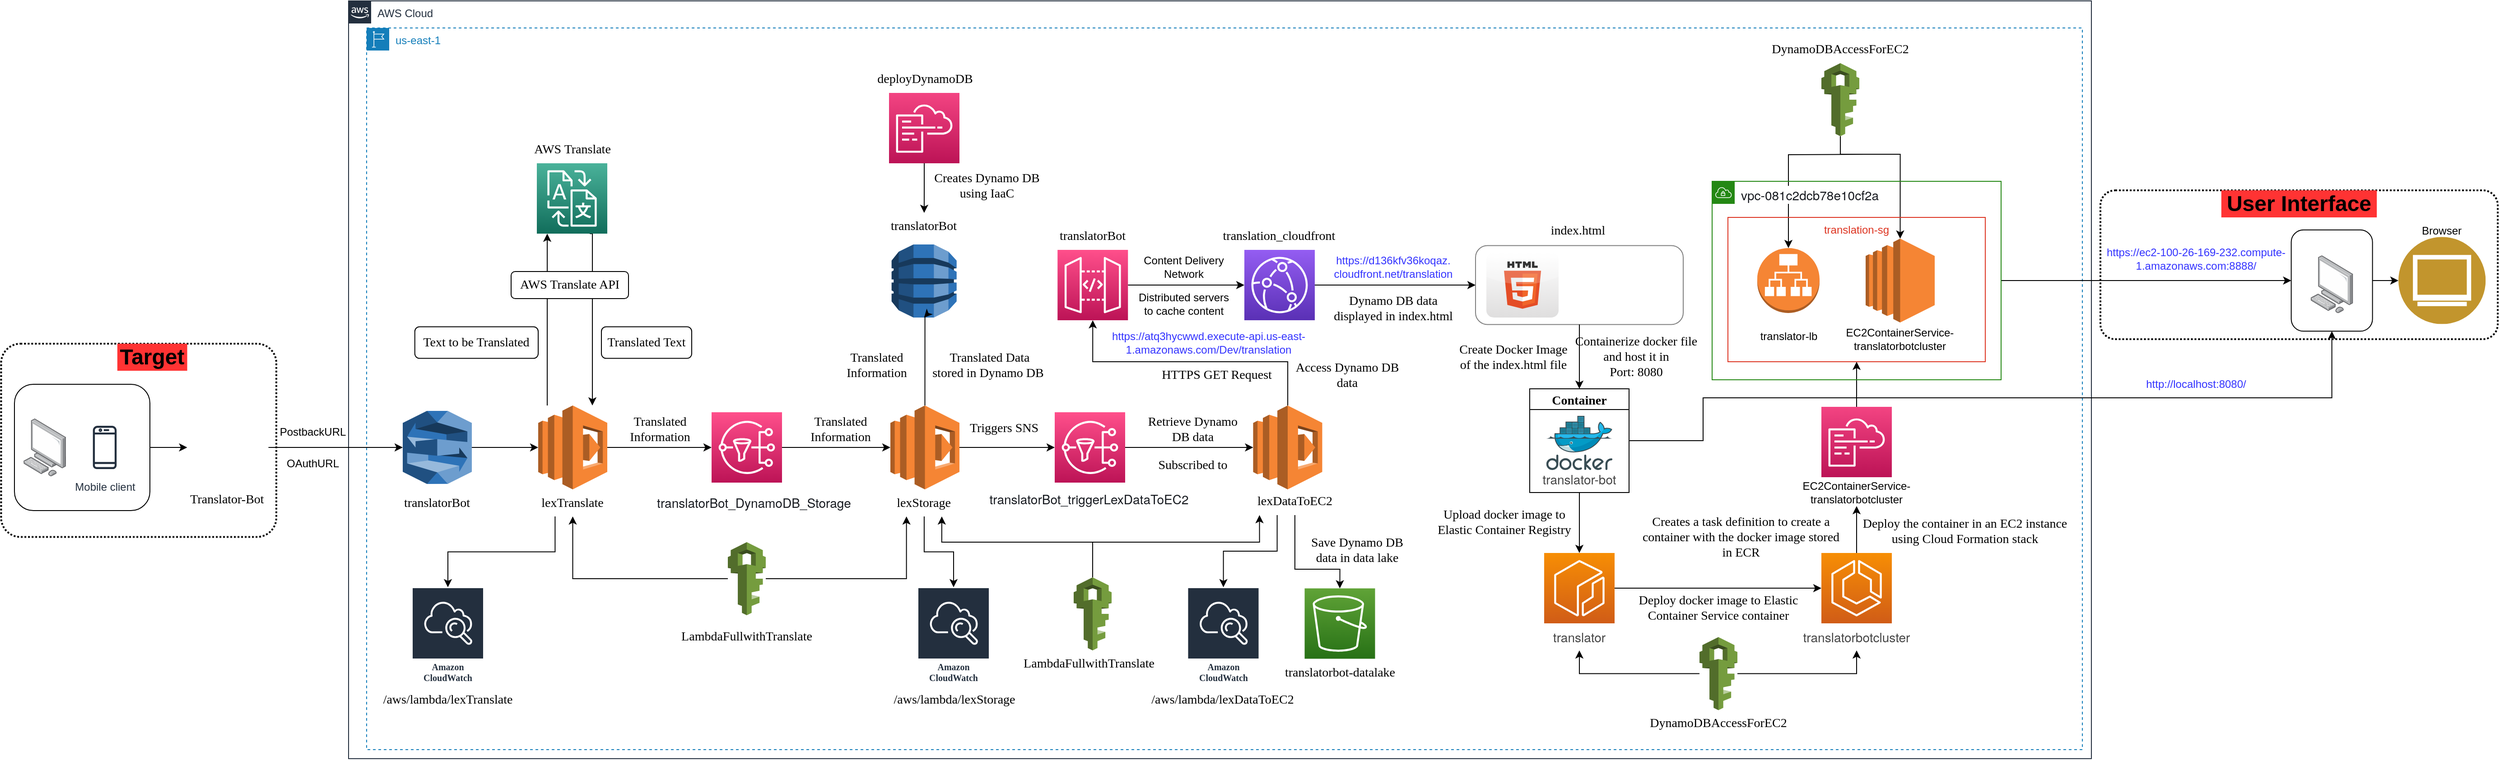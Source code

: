 <mxfile version="16.5.4" type="github">
  <diagram id="Cde-3X-1X5EVj61imLlX" name="Page-1">
    <mxGraphModel dx="1662" dy="762" grid="1" gridSize="10" guides="1" tooltips="1" connect="1" arrows="1" fold="1" page="1" pageScale="1" pageWidth="827" pageHeight="1169" math="0" shadow="0">
      <root>
        <mxCell id="0" />
        <mxCell id="1" parent="0" />
        <mxCell id="EA1YKVZXCybgp4M1fabI-1" value="AWS Cloud" style="points=[[0,0],[0.25,0],[0.5,0],[0.75,0],[1,0],[1,0.25],[1,0.5],[1,0.75],[1,1],[0.75,1],[0.5,1],[0.25,1],[0,1],[0,0.75],[0,0.5],[0,0.25]];outlineConnect=0;gradientColor=none;html=1;whiteSpace=wrap;fontSize=12;fontStyle=0;shape=mxgraph.aws4.group;grIcon=mxgraph.aws4.group_aws_cloud_alt;strokeColor=#232F3E;fillColor=none;verticalAlign=top;align=left;spacingLeft=30;fontColor=#232F3E;dashed=0;" parent="1" vertex="1">
          <mxGeometry x="420" width="1930" height="840" as="geometry" />
        </mxCell>
        <mxCell id="rzOmGo2VR9fKO25eVvpv-35" value="" style="rounded=1;whiteSpace=wrap;html=1;shadow=0;glass=0;opacity=50;" parent="1" vertex="1">
          <mxGeometry x="1668" y="271.25" width="230" height="87.5" as="geometry" />
        </mxCell>
        <mxCell id="ni4OcqO88Lzvq4DjB9Rr-82" value="us-east-1" style="points=[[0,0],[0.25,0],[0.5,0],[0.75,0],[1,0],[1,0.25],[1,0.5],[1,0.75],[1,1],[0.75,1],[0.5,1],[0.25,1],[0,1],[0,0.75],[0,0.5],[0,0.25]];outlineConnect=0;gradientColor=none;html=1;whiteSpace=wrap;fontSize=12;fontStyle=0;container=1;pointerEvents=0;collapsible=0;recursiveResize=0;shape=mxgraph.aws4.group;grIcon=mxgraph.aws4.group_region;strokeColor=#147EBA;fillColor=none;verticalAlign=top;align=left;spacingLeft=30;fontColor=#147EBA;dashed=1;" vertex="1" parent="1">
          <mxGeometry x="440" y="30" width="1900" height="800" as="geometry" />
        </mxCell>
        <mxCell id="rzOmGo2VR9fKO25eVvpv-13" value="HTTPS GET Request" style="text;html=1;strokeColor=none;fillColor=none;align=center;verticalAlign=middle;whiteSpace=wrap;rounded=0;fontFamily=Tahoma;fontStyle=0;fontSize=14;" parent="ni4OcqO88Lzvq4DjB9Rr-82" vertex="1">
          <mxGeometry x="863.56" y="370" width="154.88" height="30" as="geometry" />
        </mxCell>
        <mxCell id="rzOmGo2VR9fKO25eVvpv-29" value="" style="shape=image;html=1;verticalAlign=top;verticalLabelPosition=bottom;labelBackgroundColor=#ffffff;imageAspect=0;aspect=fixed;image=https://cdn1.iconfinder.com/data/icons/hawcons/32/700035-icon-77-document-file-css-128.png" parent="ni4OcqO88Lzvq4DjB9Rr-82" vertex="1">
          <mxGeometry x="1390" y="250" width="70" height="70" as="geometry" />
        </mxCell>
        <mxCell id="rzOmGo2VR9fKO25eVvpv-30" value="" style="shape=image;html=1;verticalAlign=top;verticalLabelPosition=bottom;labelBackgroundColor=#ffffff;imageAspect=0;aspect=fixed;image=https://cdn0.iconfinder.com/data/icons/file-names-26/512/27-128.png" parent="ni4OcqO88Lzvq4DjB9Rr-82" vertex="1">
          <mxGeometry x="1320" y="250" width="70" height="70" as="geometry" />
        </mxCell>
        <mxCell id="rzOmGo2VR9fKO25eVvpv-27" value="" style="dashed=0;outlineConnect=0;html=1;align=center;labelPosition=center;verticalLabelPosition=bottom;verticalAlign=top;shape=mxgraph.webicons.html5;gradientColor=#DFDEDE" parent="ni4OcqO88Lzvq4DjB9Rr-82" vertex="1">
          <mxGeometry x="1240" y="249" width="80" height="72" as="geometry" />
        </mxCell>
        <mxCell id="XaE2ZHyz7dsWg8NqnUYi-12" value="" style="rounded=1;arcSize=10;dashed=1;fillColor=none;gradientColor=none;dashPattern=1 1;strokeWidth=2;" parent="1" vertex="1">
          <mxGeometry x="2360" y="210" width="440" height="165" as="geometry" />
        </mxCell>
        <mxCell id="XaE2ZHyz7dsWg8NqnUYi-1" value="" style="rounded=1;arcSize=10;dashed=1;fillColor=none;gradientColor=none;dashPattern=1 1;strokeWidth=2;" parent="1" vertex="1">
          <mxGeometry x="35.25" y="380" width="304.75" height="214.25" as="geometry" />
        </mxCell>
        <mxCell id="UKweu5wvskNlFkjZEGn7-25" value="Translated &lt;br&gt;Information" style="text;html=1;strokeColor=none;fillColor=none;align=center;verticalAlign=middle;whiteSpace=wrap;rounded=0;fontFamily=Tahoma;fontStyle=0;fontSize=14;" parent="1" vertex="1">
          <mxGeometry x="690" y="460" width="150" height="30" as="geometry" />
        </mxCell>
        <mxCell id="XaE2ZHyz7dsWg8NqnUYi-13" value="Translated&lt;br&gt;Information" style="text;html=1;strokeColor=none;fillColor=none;align=center;verticalAlign=middle;whiteSpace=wrap;rounded=0;fontFamily=Tahoma;fontStyle=0;fontSize=14;" parent="1" vertex="1">
          <mxGeometry x="890" y="460" width="150" height="30" as="geometry" />
        </mxCell>
        <mxCell id="UKweu5wvskNlFkjZEGn7-30" value="Translated&lt;br&gt;Information" style="text;html=1;strokeColor=none;fillColor=none;align=center;verticalAlign=middle;whiteSpace=wrap;rounded=0;fontFamily=Tahoma;fontStyle=0;fontSize=14;" parent="1" vertex="1">
          <mxGeometry x="930" y="388.75" width="150" height="30" as="geometry" />
        </mxCell>
        <mxCell id="rzOmGo2VR9fKO25eVvpv-54" value="Translated Data &lt;br&gt;stored in Dynamo DB&amp;nbsp;" style="text;html=1;strokeColor=none;fillColor=none;align=center;verticalAlign=middle;whiteSpace=wrap;rounded=0;fontFamily=Tahoma;fontStyle=0;fontSize=14;" parent="1" vertex="1">
          <mxGeometry x="1055.12" y="388.75" width="150" height="30" as="geometry" />
        </mxCell>
        <mxCell id="sKFou9yZOoE1EBQb0Xwh-13" value="Subscribed to" style="text;html=1;strokeColor=none;fillColor=none;align=center;verticalAlign=middle;whiteSpace=wrap;rounded=0;fontFamily=Tahoma;fontStyle=0;fontSize=14;" parent="1" vertex="1">
          <mxGeometry x="1310" y="500" width="90" height="30" as="geometry" />
        </mxCell>
        <mxCell id="A36-IKuRs1dUuJYJ4YyN-19" value="&lt;font style=&quot;font-size: 14px&quot;&gt;Retrieve Dynamo &lt;br&gt;DB data&lt;/font&gt;" style="text;html=1;strokeColor=none;fillColor=none;align=center;verticalAlign=middle;whiteSpace=wrap;rounded=0;fontFamily=Tahoma;fontStyle=0;fontSize=14;" parent="1" vertex="1">
          <mxGeometry x="1280" y="460" width="150" height="30" as="geometry" />
        </mxCell>
        <mxCell id="sKFou9yZOoE1EBQb0Xwh-12" value="Triggers SNS" style="text;html=1;strokeColor=none;fillColor=none;align=center;verticalAlign=middle;whiteSpace=wrap;rounded=0;fontFamily=Tahoma;fontStyle=0;fontSize=14;" parent="1" vertex="1">
          <mxGeometry x="1070.59" y="458.5" width="150" height="30" as="geometry" />
        </mxCell>
        <mxCell id="rzOmGo2VR9fKO25eVvpv-15" value="&lt;font style=&quot;font-size: 14px&quot;&gt;Access Dynamo DB &lt;br&gt;data&lt;/font&gt;" style="text;html=1;strokeColor=none;fillColor=none;align=center;verticalAlign=middle;whiteSpace=wrap;rounded=0;fontFamily=Tahoma;fontStyle=0;fontSize=14;" parent="1" vertex="1">
          <mxGeometry x="1461.75" y="400" width="128.25" height="30" as="geometry" />
        </mxCell>
        <mxCell id="rzOmGo2VR9fKO25eVvpv-17" value="&lt;font style=&quot;font-size: 14px&quot;&gt;Save Dynamo DB &lt;br&gt;data in data lake&lt;/font&gt;" style="text;html=1;strokeColor=none;fillColor=none;align=center;verticalAlign=middle;whiteSpace=wrap;rounded=0;fontFamily=Tahoma;fontStyle=0;fontSize=14;" parent="1" vertex="1">
          <mxGeometry x="1461.75" y="594.25" width="150" height="30" as="geometry" />
        </mxCell>
        <mxCell id="rzOmGo2VR9fKO25eVvpv-41" value="" style="edgeStyle=orthogonalEdgeStyle;rounded=0;orthogonalLoop=1;jettySize=auto;html=1;entryX=0.5;entryY=0;entryDx=0;entryDy=0;" parent="1" source="rzOmGo2VR9fKO25eVvpv-35" target="UKweu5wvskNlFkjZEGn7-52" edge="1">
          <mxGeometry relative="1" as="geometry" />
        </mxCell>
        <mxCell id="UKweu5wvskNlFkjZEGn7-3" value="" style="edgeStyle=orthogonalEdgeStyle;rounded=0;orthogonalLoop=1;jettySize=auto;html=1;fontFamily=Tahoma;fontSize=14;" parent="1" source="mrodCyjBKe6o-l9PmYg6-1" target="mrodCyjBKe6o-l9PmYg6-2" edge="1">
          <mxGeometry relative="1" as="geometry" />
        </mxCell>
        <mxCell id="mrodCyjBKe6o-l9PmYg6-1" value="" style="outlineConnect=0;dashed=0;verticalLabelPosition=bottom;verticalAlign=top;align=center;html=1;shape=mxgraph.aws3.lex;fillColor=#2E73B8;gradientColor=none;" parent="1" vertex="1">
          <mxGeometry x="480" y="454.5" width="76.5" height="81" as="geometry" />
        </mxCell>
        <mxCell id="UKweu5wvskNlFkjZEGn7-14" value="" style="edgeStyle=orthogonalEdgeStyle;rounded=0;orthogonalLoop=1;jettySize=auto;html=1;fontFamily=Tahoma;fontSize=14;" parent="1" source="mrodCyjBKe6o-l9PmYg6-2" target="mrodCyjBKe6o-l9PmYg6-4" edge="1">
          <mxGeometry relative="1" as="geometry">
            <Array as="points">
              <mxPoint x="640" y="410" />
              <mxPoint x="640" y="410" />
            </Array>
            <mxPoint x="640" y="378" as="targetPoint" />
          </mxGeometry>
        </mxCell>
        <mxCell id="UKweu5wvskNlFkjZEGn7-23" style="edgeStyle=orthogonalEdgeStyle;rounded=0;orthogonalLoop=1;jettySize=auto;html=1;fontFamily=Tahoma;fontSize=14;entryX=0;entryY=0.5;entryDx=0;entryDy=0;entryPerimeter=0;" parent="1" source="mrodCyjBKe6o-l9PmYg6-2" target="UKweu5wvskNlFkjZEGn7-4" edge="1">
          <mxGeometry relative="1" as="geometry" />
        </mxCell>
        <mxCell id="mrodCyjBKe6o-l9PmYg6-2" value="" style="outlineConnect=0;dashed=0;verticalLabelPosition=bottom;verticalAlign=top;align=center;html=1;shape=mxgraph.aws3.lambda;fillColor=#F58534;gradientColor=none;" parent="1" vertex="1">
          <mxGeometry x="630" y="448.5" width="76.5" height="93" as="geometry" />
        </mxCell>
        <mxCell id="UKweu5wvskNlFkjZEGn7-17" value="" style="edgeStyle=orthogonalEdgeStyle;rounded=0;orthogonalLoop=1;jettySize=auto;html=1;fontFamily=Tahoma;fontSize=14;exitX=0.75;exitY=1;exitDx=0;exitDy=0;exitPerimeter=0;" parent="1" source="mrodCyjBKe6o-l9PmYg6-4" target="mrodCyjBKe6o-l9PmYg6-2" edge="1">
          <mxGeometry relative="1" as="geometry">
            <Array as="points">
              <mxPoint x="690" y="258" />
            </Array>
            <mxPoint x="690" y="378" as="sourcePoint" />
          </mxGeometry>
        </mxCell>
        <mxCell id="mrodCyjBKe6o-l9PmYg6-4" value="" style="sketch=0;points=[[0,0,0],[0.25,0,0],[0.5,0,0],[0.75,0,0],[1,0,0],[0,1,0],[0.25,1,0],[0.5,1,0],[0.75,1,0],[1,1,0],[0,0.25,0],[0,0.5,0],[0,0.75,0],[1,0.25,0],[1,0.5,0],[1,0.75,0]];outlineConnect=0;fontColor=#232F3E;gradientColor=#4AB29A;gradientDirection=north;fillColor=#116D5B;strokeColor=#ffffff;dashed=0;verticalLabelPosition=bottom;verticalAlign=top;align=center;html=1;fontSize=12;fontStyle=0;aspect=fixed;shape=mxgraph.aws4.resourceIcon;resIcon=mxgraph.aws4.translate;" parent="1" vertex="1">
          <mxGeometry x="628.5" y="180" width="78" height="78" as="geometry" />
        </mxCell>
        <mxCell id="sKFou9yZOoE1EBQb0Xwh-3" style="edgeStyle=orthogonalEdgeStyle;rounded=0;orthogonalLoop=1;jettySize=auto;html=1;exitX=0.25;exitY=1;exitDx=0;exitDy=0;" parent="1" source="UKweu5wvskNlFkjZEGn7-1" target="UKweu5wvskNlFkjZEGn7-35" edge="1">
          <mxGeometry relative="1" as="geometry" />
        </mxCell>
        <mxCell id="UKweu5wvskNlFkjZEGn7-1" value="lexTranslate" style="text;html=1;strokeColor=none;fillColor=none;align=center;verticalAlign=middle;whiteSpace=wrap;rounded=0;fontFamily=Tahoma;fontStyle=0;fontSize=14;" parent="1" vertex="1">
          <mxGeometry x="629.13" y="541.5" width="78.25" height="30" as="geometry" />
        </mxCell>
        <mxCell id="UKweu5wvskNlFkjZEGn7-2" value="translatorBot" style="text;html=1;strokeColor=none;fillColor=none;align=center;verticalAlign=middle;whiteSpace=wrap;rounded=0;fontFamily=Tahoma;fontStyle=0;fontSize=14;" parent="1" vertex="1">
          <mxGeometry x="479.12" y="541.5" width="78.25" height="30" as="geometry" />
        </mxCell>
        <mxCell id="UKweu5wvskNlFkjZEGn7-27" value="" style="edgeStyle=orthogonalEdgeStyle;rounded=0;orthogonalLoop=1;jettySize=auto;html=1;fontFamily=Tahoma;fontSize=14;" parent="1" source="UKweu5wvskNlFkjZEGn7-4" target="UKweu5wvskNlFkjZEGn7-26" edge="1">
          <mxGeometry relative="1" as="geometry" />
        </mxCell>
        <mxCell id="UKweu5wvskNlFkjZEGn7-4" value="" style="sketch=0;points=[[0,0,0],[0.25,0,0],[0.5,0,0],[0.75,0,0],[1,0,0],[0,1,0],[0.25,1,0],[0.5,1,0],[0.75,1,0],[1,1,0],[0,0.25,0],[0,0.5,0],[0,0.75,0],[1,0.25,0],[1,0.5,0],[1,0.75,0]];outlineConnect=0;fontColor=#232F3E;gradientColor=#FF4F8B;gradientDirection=north;fillColor=#BC1356;strokeColor=#ffffff;dashed=0;verticalLabelPosition=bottom;verticalAlign=top;align=center;html=1;fontSize=12;fontStyle=0;aspect=fixed;shape=mxgraph.aws4.resourceIcon;resIcon=mxgraph.aws4.sns;fontFamily=Tahoma;" parent="1" vertex="1">
          <mxGeometry x="822" y="456" width="78" height="78" as="geometry" />
        </mxCell>
        <mxCell id="UKweu5wvskNlFkjZEGn7-11" value="" style="edgeStyle=orthogonalEdgeStyle;rounded=0;orthogonalLoop=1;jettySize=auto;html=1;fontFamily=Tahoma;fontSize=14;" parent="1" source="UKweu5wvskNlFkjZEGn7-7" target="UKweu5wvskNlFkjZEGn7-1" edge="1">
          <mxGeometry relative="1" as="geometry" />
        </mxCell>
        <mxCell id="UKweu5wvskNlFkjZEGn7-33" style="edgeStyle=orthogonalEdgeStyle;rounded=0;orthogonalLoop=1;jettySize=auto;html=1;entryX=0.25;entryY=1;entryDx=0;entryDy=0;fontFamily=Tahoma;fontSize=14;" parent="1" source="UKweu5wvskNlFkjZEGn7-7" target="UKweu5wvskNlFkjZEGn7-31" edge="1">
          <mxGeometry relative="1" as="geometry" />
        </mxCell>
        <mxCell id="UKweu5wvskNlFkjZEGn7-7" value="" style="outlineConnect=0;dashed=0;verticalLabelPosition=bottom;verticalAlign=top;align=center;html=1;shape=mxgraph.aws3.iam;fillColor=#759C3E;gradientColor=none;fontFamily=Tahoma;fontSize=14;" parent="1" vertex="1">
          <mxGeometry x="840" y="600" width="42" height="81" as="geometry" />
        </mxCell>
        <mxCell id="UKweu5wvskNlFkjZEGn7-10" value="LambdaFullwithTranslate" style="text;html=1;strokeColor=none;fillColor=none;align=center;verticalAlign=middle;whiteSpace=wrap;rounded=0;fontFamily=Tahoma;fontStyle=0;fontSize=14;" parent="1" vertex="1">
          <mxGeometry x="821.75" y="690" width="78.25" height="30" as="geometry" />
        </mxCell>
        <mxCell id="UKweu5wvskNlFkjZEGn7-12" value="" style="outlineConnect=0;dashed=0;verticalLabelPosition=bottom;verticalAlign=top;align=center;html=1;shape=mxgraph.aws3.dynamo_db;fillColor=#2E73B8;gradientColor=none;fontFamily=Tahoma;fontSize=14;" parent="1" vertex="1">
          <mxGeometry x="1021.37" y="270" width="72" height="81" as="geometry" />
        </mxCell>
        <mxCell id="UKweu5wvskNlFkjZEGn7-13" value="AWS Translate" style="text;html=1;strokeColor=none;fillColor=none;align=center;verticalAlign=middle;whiteSpace=wrap;rounded=0;fontFamily=Tahoma;fontStyle=0;fontSize=14;" parent="1" vertex="1">
          <mxGeometry x="621.63" y="150" width="91.75" height="30" as="geometry" />
        </mxCell>
        <mxCell id="UKweu5wvskNlFkjZEGn7-21" value="Translated Text" style="rounded=1;whiteSpace=wrap;html=1;fontFamily=Tahoma;fontSize=14;" parent="1" vertex="1">
          <mxGeometry x="700" y="361.25" width="100" height="35" as="geometry" />
        </mxCell>
        <mxCell id="UKweu5wvskNlFkjZEGn7-22" value="Text to be Translated" style="rounded=1;whiteSpace=wrap;html=1;fontFamily=Tahoma;fontSize=14;" parent="1" vertex="1">
          <mxGeometry x="493.38" y="361.25" width="136.62" height="35" as="geometry" />
        </mxCell>
        <mxCell id="rzOmGo2VR9fKO25eVvpv-45" value="" style="edgeStyle=orthogonalEdgeStyle;rounded=0;orthogonalLoop=1;jettySize=auto;html=1;" parent="1" source="UKweu5wvskNlFkjZEGn7-26" target="rzOmGo2VR9fKO25eVvpv-44" edge="1">
          <mxGeometry relative="1" as="geometry" />
        </mxCell>
        <mxCell id="UKweu5wvskNlFkjZEGn7-26" value="" style="outlineConnect=0;dashed=0;verticalLabelPosition=bottom;verticalAlign=top;align=center;html=1;shape=mxgraph.aws3.lambda;fillColor=#F58534;gradientColor=none;" parent="1" vertex="1">
          <mxGeometry x="1020" y="448.5" width="76.5" height="93" as="geometry" />
        </mxCell>
        <mxCell id="UKweu5wvskNlFkjZEGn7-29" value="&lt;span style=&quot;color: rgb(22 , 25 , 31) ; font-family: &amp;#34;amazon ember&amp;#34; , &amp;#34;helvetica neue&amp;#34; , &amp;#34;roboto&amp;#34; , &amp;#34;arial&amp;#34; , sans-serif ; background-color: rgb(255 , 255 , 255)&quot;&gt;translatorBot_DynamoDB_Storage&lt;/span&gt;" style="text;html=1;strokeColor=none;fillColor=none;align=center;verticalAlign=middle;whiteSpace=wrap;rounded=0;fontFamily=Tahoma;fontStyle=0;fontSize=14;" parent="1" vertex="1">
          <mxGeometry x="829.75" y="541.5" width="78.25" height="30" as="geometry" />
        </mxCell>
        <mxCell id="ni4OcqO88Lzvq4DjB9Rr-25" style="edgeStyle=orthogonalEdgeStyle;rounded=0;orthogonalLoop=1;jettySize=auto;html=1;" edge="1" parent="1" source="UKweu5wvskNlFkjZEGn7-31" target="UKweu5wvskNlFkjZEGn7-37">
          <mxGeometry relative="1" as="geometry" />
        </mxCell>
        <mxCell id="UKweu5wvskNlFkjZEGn7-31" value="lexStorage" style="text;html=1;strokeColor=none;fillColor=none;align=center;verticalAlign=middle;whiteSpace=wrap;rounded=0;fontFamily=Tahoma;fontStyle=0;fontSize=14;" parent="1" vertex="1">
          <mxGeometry x="1018.25" y="541.5" width="78.25" height="30" as="geometry" />
        </mxCell>
        <mxCell id="UKweu5wvskNlFkjZEGn7-34" value="translatorBot" style="text;html=1;strokeColor=none;fillColor=none;align=center;verticalAlign=middle;whiteSpace=wrap;rounded=0;fontFamily=Tahoma;fontStyle=0;fontSize=14;" parent="1" vertex="1">
          <mxGeometry x="1018.25" y="235" width="78.25" height="30" as="geometry" />
        </mxCell>
        <mxCell id="UKweu5wvskNlFkjZEGn7-35" value="Amazon CloudWatch" style="sketch=0;outlineConnect=0;fontColor=#232F3E;gradientColor=none;strokeColor=#ffffff;fillColor=#232F3E;dashed=0;verticalLabelPosition=middle;verticalAlign=bottom;align=center;html=1;whiteSpace=wrap;fontSize=10;fontStyle=1;spacing=3;shape=mxgraph.aws4.productIcon;prIcon=mxgraph.aws4.cloudwatch;fontFamily=Tahoma;" parent="1" vertex="1">
          <mxGeometry x="490" y="650" width="80" height="110" as="geometry" />
        </mxCell>
        <mxCell id="UKweu5wvskNlFkjZEGn7-37" value="Amazon CloudWatch" style="sketch=0;outlineConnect=0;fontColor=#232F3E;gradientColor=none;strokeColor=#ffffff;fillColor=#232F3E;dashed=0;verticalLabelPosition=middle;verticalAlign=bottom;align=center;html=1;whiteSpace=wrap;fontSize=10;fontStyle=1;spacing=3;shape=mxgraph.aws4.productIcon;prIcon=mxgraph.aws4.cloudwatch;fontFamily=Tahoma;" parent="1" vertex="1">
          <mxGeometry x="1050" y="650" width="80" height="110" as="geometry" />
        </mxCell>
        <mxCell id="UKweu5wvskNlFkjZEGn7-40" value="/aws/lambda/lexTranslate" style="text;html=1;strokeColor=none;fillColor=none;align=center;verticalAlign=middle;whiteSpace=wrap;rounded=0;fontFamily=Tahoma;fontStyle=0;fontSize=14;" parent="1" vertex="1">
          <mxGeometry x="490.88" y="760" width="78.25" height="30" as="geometry" />
        </mxCell>
        <mxCell id="UKweu5wvskNlFkjZEGn7-42" value="/aws/lambda/lexStorage" style="text;html=1;strokeColor=none;fillColor=none;align=center;verticalAlign=middle;whiteSpace=wrap;rounded=0;fontFamily=Tahoma;fontStyle=0;fontSize=14;" parent="1" vertex="1">
          <mxGeometry x="1051.75" y="760" width="78.25" height="30" as="geometry" />
        </mxCell>
        <mxCell id="ni4OcqO88Lzvq4DjB9Rr-4" value="" style="edgeStyle=orthogonalEdgeStyle;rounded=0;orthogonalLoop=1;jettySize=auto;html=1;" edge="1" parent="1" source="UKweu5wvskNlFkjZEGn7-52" target="ni4OcqO88Lzvq4DjB9Rr-3">
          <mxGeometry relative="1" as="geometry" />
        </mxCell>
        <mxCell id="ni4OcqO88Lzvq4DjB9Rr-102" style="edgeStyle=orthogonalEdgeStyle;rounded=0;orthogonalLoop=1;jettySize=auto;html=1;exitX=1;exitY=0.5;exitDx=0;exitDy=0;entryX=0.5;entryY=1;entryDx=0;entryDy=0;fontColor=#000000;" edge="1" parent="1" source="UKweu5wvskNlFkjZEGn7-52" target="ni4OcqO88Lzvq4DjB9Rr-85">
          <mxGeometry relative="1" as="geometry">
            <Array as="points">
              <mxPoint x="1920" y="488" />
              <mxPoint x="1920" y="440" />
              <mxPoint x="2616" y="440" />
            </Array>
          </mxGeometry>
        </mxCell>
        <mxCell id="UKweu5wvskNlFkjZEGn7-52" value="Container" style="swimlane;fontFamily=Tahoma;fontSize=14;" parent="1" vertex="1">
          <mxGeometry x="1728" y="430" width="110" height="115" as="geometry" />
        </mxCell>
        <mxCell id="UKweu5wvskNlFkjZEGn7-51" value="" style="sketch=0;aspect=fixed;html=1;points=[];align=center;image;fontSize=12;image=img/lib/mscae/Docker.svg;fontFamily=Tahoma;" parent="UKweu5wvskNlFkjZEGn7-52" vertex="1">
          <mxGeometry x="18.41" y="30" width="73.18" height="60" as="geometry" />
        </mxCell>
        <mxCell id="ni4OcqO88Lzvq4DjB9Rr-41" value="&lt;span style=&quot;color: rgb(68 , 68 , 68) ; font-family: &amp;#34;helvetica neue&amp;#34; , &amp;#34;roboto&amp;#34; , &amp;#34;arial&amp;#34; , &amp;#34;droid sans&amp;#34; , sans-serif ; font-size: 14px ; text-align: left ; background-color: rgb(255 , 255 , 255)&quot;&gt;translator-bot&lt;/span&gt;" style="text;html=1;strokeColor=none;fillColor=none;align=center;verticalAlign=middle;whiteSpace=wrap;rounded=0;" vertex="1" parent="UKweu5wvskNlFkjZEGn7-52">
          <mxGeometry x="10" y="85" width="90" height="30" as="geometry" />
        </mxCell>
        <mxCell id="VdarfOzmsGKDCOIK_PlB-1" value="&lt;span style=&quot;font-family: &amp;#34;tahoma&amp;#34; ; font-size: 14px&quot;&gt;AWS Translate API&lt;/span&gt;" style="rounded=1;whiteSpace=wrap;html=1;" parent="1" vertex="1">
          <mxGeometry x="600" y="300" width="130" height="30" as="geometry" />
        </mxCell>
        <mxCell id="VdarfOzmsGKDCOIK_PlB-5" style="edgeStyle=orthogonalEdgeStyle;rounded=0;orthogonalLoop=1;jettySize=auto;html=1;" parent="1" source="VdarfOzmsGKDCOIK_PlB-4" target="mrodCyjBKe6o-l9PmYg6-1" edge="1">
          <mxGeometry relative="1" as="geometry" />
        </mxCell>
        <mxCell id="VdarfOzmsGKDCOIK_PlB-4" value="" style="shape=image;html=1;verticalAlign=top;verticalLabelPosition=bottom;labelBackgroundColor=#ffffff;imageAspect=0;aspect=fixed;image=https://cdn2.iconfinder.com/data/icons/social-media-2285/512/1_Slack_colored_svg-128.png" parent="1" vertex="1">
          <mxGeometry x="241.31" y="450" width="90" height="90" as="geometry" />
        </mxCell>
        <mxCell id="VdarfOzmsGKDCOIK_PlB-6" value="Translator-Bot" style="text;html=1;strokeColor=none;fillColor=none;align=center;verticalAlign=middle;whiteSpace=wrap;rounded=0;fontFamily=Tahoma;fontStyle=0;fontSize=14;" parent="1" vertex="1">
          <mxGeometry x="240.19" y="537.75" width="91.12" height="30" as="geometry" />
        </mxCell>
        <mxCell id="rzOmGo2VR9fKO25eVvpv-51" style="edgeStyle=orthogonalEdgeStyle;rounded=0;orthogonalLoop=1;jettySize=auto;html=1;fontSize=12;entryX=0.5;entryY=1;entryDx=0;entryDy=0;entryPerimeter=0;" parent="1" source="VdarfOzmsGKDCOIK_PlB-7" target="VdarfOzmsGKDCOIK_PlB-9" edge="1">
          <mxGeometry relative="1" as="geometry">
            <mxPoint x="1244" y="360" as="targetPoint" />
            <Array as="points">
              <mxPoint x="1460" y="400" />
              <mxPoint x="1244" y="400" />
            </Array>
          </mxGeometry>
        </mxCell>
        <mxCell id="VdarfOzmsGKDCOIK_PlB-7" value="" style="outlineConnect=0;dashed=0;verticalLabelPosition=bottom;verticalAlign=top;align=center;html=1;shape=mxgraph.aws3.lambda;fillColor=#F58534;gradientColor=none;" parent="1" vertex="1">
          <mxGeometry x="1421.75" y="448.5" width="76.5" height="93" as="geometry" />
        </mxCell>
        <mxCell id="ni4OcqO88Lzvq4DjB9Rr-5" style="edgeStyle=orthogonalEdgeStyle;rounded=0;orthogonalLoop=1;jettySize=auto;html=1;entryX=0;entryY=0.5;entryDx=0;entryDy=0;entryPerimeter=0;" edge="1" parent="1" source="VdarfOzmsGKDCOIK_PlB-9" target="ni4OcqO88Lzvq4DjB9Rr-60">
          <mxGeometry relative="1" as="geometry" />
        </mxCell>
        <mxCell id="VdarfOzmsGKDCOIK_PlB-9" value="" style="sketch=0;points=[[0,0,0],[0.25,0,0],[0.5,0,0],[0.75,0,0],[1,0,0],[0,1,0],[0.25,1,0],[0.5,1,0],[0.75,1,0],[1,1,0],[0,0.25,0],[0,0.5,0],[0,0.75,0],[1,0.25,0],[1,0.5,0],[1,0.75,0]];outlineConnect=0;fontColor=#232F3E;gradientColor=#FF4F8B;gradientDirection=north;fillColor=#BC1356;strokeColor=#ffffff;dashed=0;verticalLabelPosition=bottom;verticalAlign=top;align=center;html=1;fontSize=12;fontStyle=0;aspect=fixed;shape=mxgraph.aws4.resourceIcon;resIcon=mxgraph.aws4.api_gateway;" parent="1" vertex="1">
          <mxGeometry x="1205.12" y="276" width="78" height="78" as="geometry" />
        </mxCell>
        <mxCell id="rzOmGo2VR9fKO25eVvpv-52" value="" style="edgeStyle=orthogonalEdgeStyle;rounded=0;orthogonalLoop=1;jettySize=auto;html=1;fontSize=12;exitX=0.25;exitY=1;exitDx=0;exitDy=0;" parent="1" source="sKFou9yZOoE1EBQb0Xwh-4" target="sKFou9yZOoE1EBQb0Xwh-17" edge="1">
          <mxGeometry relative="1" as="geometry" />
        </mxCell>
        <mxCell id="rzOmGo2VR9fKO25eVvpv-53" value="" style="edgeStyle=orthogonalEdgeStyle;rounded=0;orthogonalLoop=1;jettySize=auto;html=1;fontSize=12;entryX=0.5;entryY=0;entryDx=0;entryDy=0;entryPerimeter=0;" parent="1" source="sKFou9yZOoE1EBQb0Xwh-4" target="A36-IKuRs1dUuJYJ4YyN-14" edge="1">
          <mxGeometry relative="1" as="geometry">
            <Array as="points">
              <mxPoint x="1512" y="630" />
              <mxPoint x="1659" y="630" />
            </Array>
          </mxGeometry>
        </mxCell>
        <mxCell id="sKFou9yZOoE1EBQb0Xwh-4" value="lexDataToEC2" style="text;html=1;strokeColor=none;fillColor=none;align=center;verticalAlign=middle;whiteSpace=wrap;rounded=0;fontFamily=Tahoma;fontStyle=0;fontSize=14;" parent="1" vertex="1">
          <mxGeometry x="1428.75" y="540" width="78.25" height="30" as="geometry" />
        </mxCell>
        <mxCell id="XaE2ZHyz7dsWg8NqnUYi-8" style="edgeStyle=orthogonalEdgeStyle;rounded=0;orthogonalLoop=1;jettySize=auto;html=1;exitX=0.5;exitY=0;exitDx=0;exitDy=0;entryX=0.5;entryY=1;entryDx=0;entryDy=0;entryPerimeter=0;exitPerimeter=0;" parent="1" source="UKweu5wvskNlFkjZEGn7-26" target="UKweu5wvskNlFkjZEGn7-12" edge="1">
          <mxGeometry relative="1" as="geometry">
            <Array as="points">
              <mxPoint x="1058" y="350" />
              <mxPoint x="1057" y="350" />
            </Array>
          </mxGeometry>
        </mxCell>
        <mxCell id="sKFou9yZOoE1EBQb0Xwh-16" value="&lt;span style=&quot;color: rgb(22 , 25 , 31) ; font-family: &amp;#34;amazon ember&amp;#34; , &amp;#34;helvetica neue&amp;#34; , &amp;#34;roboto&amp;#34; , &amp;#34;arial&amp;#34; , sans-serif ; background-color: rgb(255 , 255 , 255)&quot;&gt;translatorBot_triggerLexDataToEC2&lt;/span&gt;" style="text;html=1;strokeColor=none;fillColor=none;align=center;verticalAlign=middle;whiteSpace=wrap;rounded=0;fontFamily=Tahoma;fontStyle=0;fontSize=14;" parent="1" vertex="1">
          <mxGeometry x="1201" y="537.75" width="78.25" height="30" as="geometry" />
        </mxCell>
        <mxCell id="sKFou9yZOoE1EBQb0Xwh-17" value="Amazon CloudWatch" style="sketch=0;outlineConnect=0;fontColor=#232F3E;gradientColor=none;strokeColor=#ffffff;fillColor=#232F3E;dashed=0;verticalLabelPosition=middle;verticalAlign=bottom;align=center;html=1;whiteSpace=wrap;fontSize=10;fontStyle=1;spacing=3;shape=mxgraph.aws4.productIcon;prIcon=mxgraph.aws4.cloudwatch;fontFamily=Tahoma;" parent="1" vertex="1">
          <mxGeometry x="1348.75" y="650" width="80" height="110" as="geometry" />
        </mxCell>
        <mxCell id="sKFou9yZOoE1EBQb0Xwh-18" value="/aws/lambda/lexDataToEC2" style="text;html=1;strokeColor=none;fillColor=none;align=center;verticalAlign=middle;whiteSpace=wrap;rounded=0;fontFamily=Tahoma;fontStyle=0;fontSize=14;" parent="1" vertex="1">
          <mxGeometry x="1348.75" y="760" width="78.25" height="30" as="geometry" />
        </mxCell>
        <mxCell id="sKFou9yZOoE1EBQb0Xwh-30" value="" style="edgeStyle=orthogonalEdgeStyle;rounded=0;orthogonalLoop=1;jettySize=auto;html=1;" parent="1" source="sKFou9yZOoE1EBQb0Xwh-25" target="VdarfOzmsGKDCOIK_PlB-4" edge="1">
          <mxGeometry relative="1" as="geometry" />
        </mxCell>
        <mxCell id="sKFou9yZOoE1EBQb0Xwh-25" value="" style="rounded=1;whiteSpace=wrap;html=1;" parent="1" vertex="1">
          <mxGeometry x="50" y="425" width="150" height="140" as="geometry" />
        </mxCell>
        <mxCell id="sKFou9yZOoE1EBQb0Xwh-28" value="Mobile client" style="sketch=0;outlineConnect=0;fontColor=#232F3E;gradientColor=none;strokeColor=#232F3E;fillColor=#ffffff;dashed=0;verticalLabelPosition=bottom;verticalAlign=top;align=center;html=1;fontSize=12;fontStyle=0;aspect=fixed;shape=mxgraph.aws4.resourceIcon;resIcon=mxgraph.aws4.mobile_client;" parent="1" vertex="1">
          <mxGeometry x="120" y="465" width="60" height="60" as="geometry" />
        </mxCell>
        <mxCell id="sKFou9yZOoE1EBQb0Xwh-29" value="" style="points=[];aspect=fixed;html=1;align=center;shadow=0;dashed=0;image;image=img/lib/allied_telesis/computer_and_terminals/Personal_Computer.svg;" parent="1" vertex="1">
          <mxGeometry x="60" y="463.05" width="47.15" height="63.9" as="geometry" />
        </mxCell>
        <mxCell id="A36-IKuRs1dUuJYJ4YyN-14" value="" style="sketch=0;points=[[0,0,0],[0.25,0,0],[0.5,0,0],[0.75,0,0],[1,0,0],[0,1,0],[0.25,1,0],[0.5,1,0],[0.75,1,0],[1,1,0],[0,0.25,0],[0,0.5,0],[0,0.75,0],[1,0.25,0],[1,0.5,0],[1,0.75,0]];outlineConnect=0;fontColor=#232F3E;gradientColor=#60A337;gradientDirection=north;fillColor=#277116;strokeColor=#ffffff;dashed=0;verticalLabelPosition=bottom;verticalAlign=top;align=center;html=1;fontSize=12;fontStyle=0;aspect=fixed;shape=mxgraph.aws4.resourceIcon;resIcon=mxgraph.aws4.s3;" parent="1" vertex="1">
          <mxGeometry x="1478.75" y="651.25" width="78" height="78" as="geometry" />
        </mxCell>
        <mxCell id="A36-IKuRs1dUuJYJ4YyN-18" value="translatorbot-datalake" style="text;html=1;strokeColor=none;fillColor=none;align=center;verticalAlign=middle;whiteSpace=wrap;rounded=0;fontFamily=Tahoma;fontStyle=0;fontSize=14;" parent="1" vertex="1">
          <mxGeometry x="1442.75" y="730" width="150" height="30" as="geometry" />
        </mxCell>
        <mxCell id="rzOmGo2VR9fKO25eVvpv-2" value="translatorBot" style="text;html=1;strokeColor=none;fillColor=none;align=center;verticalAlign=middle;whiteSpace=wrap;rounded=0;fontFamily=Tahoma;fontStyle=0;fontSize=14;" parent="1" vertex="1">
          <mxGeometry x="1204.87" y="246" width="78.25" height="30" as="geometry" />
        </mxCell>
        <mxCell id="rzOmGo2VR9fKO25eVvpv-40" value="" style="aspect=fixed;perimeter=ellipsePerimeter;html=1;align=center;shadow=0;dashed=0;fontColor=#4277BB;labelBackgroundColor=#ffffff;fontSize=12;spacingTop=3;image;image=img/lib/ibm/users/browser.svg;" parent="1" vertex="1">
          <mxGeometry x="2690.01" y="261.68" width="96.63" height="96.63" as="geometry" />
        </mxCell>
        <mxCell id="rzOmGo2VR9fKO25eVvpv-47" value="" style="edgeStyle=orthogonalEdgeStyle;rounded=0;orthogonalLoop=1;jettySize=auto;html=1;entryX=0;entryY=0.5;entryDx=0;entryDy=0;entryPerimeter=0;" parent="1" source="rzOmGo2VR9fKO25eVvpv-44" target="VdarfOzmsGKDCOIK_PlB-7" edge="1">
          <mxGeometry relative="1" as="geometry" />
        </mxCell>
        <mxCell id="rzOmGo2VR9fKO25eVvpv-44" value="" style="sketch=0;points=[[0,0,0],[0.25,0,0],[0.5,0,0],[0.75,0,0],[1,0,0],[0,1,0],[0.25,1,0],[0.5,1,0],[0.75,1,0],[1,1,0],[0,0.25,0],[0,0.5,0],[0,0.75,0],[1,0.25,0],[1,0.5,0],[1,0.75,0]];outlineConnect=0;fontColor=#232F3E;gradientColor=#FF4F8B;gradientDirection=north;fillColor=#BC1356;strokeColor=#ffffff;dashed=0;verticalLabelPosition=bottom;verticalAlign=top;align=center;html=1;fontSize=12;fontStyle=0;aspect=fixed;shape=mxgraph.aws4.resourceIcon;resIcon=mxgraph.aws4.sns;fontFamily=Tahoma;" parent="1" vertex="1">
          <mxGeometry x="1202" y="456" width="78" height="78" as="geometry" />
        </mxCell>
        <mxCell id="XaE2ZHyz7dsWg8NqnUYi-2" value="&lt;h1&gt;&lt;b&gt;Target&lt;/b&gt;&lt;/h1&gt;" style="text;html=1;strokeColor=none;fillColor=#FF3333;align=center;verticalAlign=middle;whiteSpace=wrap;rounded=0;" parent="1" vertex="1">
          <mxGeometry x="163.94" y="380" width="77.37" height="30" as="geometry" />
        </mxCell>
        <mxCell id="XaE2ZHyz7dsWg8NqnUYi-4" value="Browser" style="text;html=1;strokeColor=none;fillColor=none;align=center;verticalAlign=middle;whiteSpace=wrap;rounded=0;" parent="1" vertex="1">
          <mxGeometry x="2708.32" y="240" width="60" height="30" as="geometry" />
        </mxCell>
        <mxCell id="ni4OcqO88Lzvq4DjB9Rr-96" style="edgeStyle=orthogonalEdgeStyle;rounded=0;orthogonalLoop=1;jettySize=auto;html=1;exitX=1;exitY=0.5;exitDx=0;exitDy=0;entryX=0;entryY=0.5;entryDx=0;entryDy=0;fontColor=#3333FF;" edge="1" parent="1" source="XaE2ZHyz7dsWg8NqnUYi-5" target="ni4OcqO88Lzvq4DjB9Rr-85">
          <mxGeometry relative="1" as="geometry" />
        </mxCell>
        <mxCell id="ni4OcqO88Lzvq4DjB9Rr-44" value="" style="edgeStyle=orthogonalEdgeStyle;rounded=0;orthogonalLoop=1;jettySize=auto;html=1;" edge="1" parent="1" source="XaE2ZHyz7dsWg8NqnUYi-6" target="UKweu5wvskNlFkjZEGn7-34">
          <mxGeometry relative="1" as="geometry" />
        </mxCell>
        <mxCell id="XaE2ZHyz7dsWg8NqnUYi-6" value="" style="sketch=0;points=[[0,0,0],[0.25,0,0],[0.5,0,0],[0.75,0,0],[1,0,0],[0,1,0],[0.25,1,0],[0.5,1,0],[0.75,1,0],[1,1,0],[0,0.25,0],[0,0.5,0],[0,0.75,0],[1,0.25,0],[1,0.5,0],[1,0.75,0]];points=[[0,0,0],[0.25,0,0],[0.5,0,0],[0.75,0,0],[1,0,0],[0,1,0],[0.25,1,0],[0.5,1,0],[0.75,1,0],[1,1,0],[0,0.25,0],[0,0.5,0],[0,0.75,0],[1,0.25,0],[1,0.5,0],[1,0.75,0]];outlineConnect=0;fontColor=#232F3E;gradientColor=#F34482;gradientDirection=north;fillColor=#BC1356;strokeColor=#ffffff;dashed=0;verticalLabelPosition=bottom;verticalAlign=top;align=center;html=1;fontSize=12;fontStyle=0;aspect=fixed;shape=mxgraph.aws4.resourceIcon;resIcon=mxgraph.aws4.cloudformation;" parent="1" vertex="1">
          <mxGeometry x="1018.5" y="102" width="78" height="78" as="geometry" />
        </mxCell>
        <mxCell id="XaE2ZHyz7dsWg8NqnUYi-11" value="Creates Dynamo DB using IaaC" style="text;html=1;strokeColor=none;fillColor=none;align=center;verticalAlign=middle;whiteSpace=wrap;rounded=0;fontFamily=Tahoma;fontStyle=0;fontSize=14;" parent="1" vertex="1">
          <mxGeometry x="1052" y="190" width="150" height="30" as="geometry" />
        </mxCell>
        <mxCell id="XaE2ZHyz7dsWg8NqnUYi-21" value="deployDynamoDB" style="text;html=1;strokeColor=none;fillColor=none;align=center;verticalAlign=middle;whiteSpace=wrap;rounded=0;fontFamily=Tahoma;fontSize=14;" parent="1" vertex="1">
          <mxGeometry x="992.75" y="72" width="131" height="30" as="geometry" />
        </mxCell>
        <mxCell id="ni4OcqO88Lzvq4DjB9Rr-49" style="edgeStyle=orthogonalEdgeStyle;rounded=0;orthogonalLoop=1;jettySize=auto;html=1;entryX=0.5;entryY=1;entryDx=0;entryDy=0;" edge="1" parent="1" source="ni4OcqO88Lzvq4DjB9Rr-1" target="ni4OcqO88Lzvq4DjB9Rr-45">
          <mxGeometry relative="1" as="geometry" />
        </mxCell>
        <mxCell id="ni4OcqO88Lzvq4DjB9Rr-1" value="" style="sketch=0;points=[[0,0,0],[0.25,0,0],[0.5,0,0],[0.75,0,0],[1,0,0],[0,1,0],[0.25,1,0],[0.5,1,0],[0.75,1,0],[1,1,0],[0,0.25,0],[0,0.5,0],[0,0.75,0],[1,0.25,0],[1,0.5,0],[1,0.75,0]];outlineConnect=0;fontColor=#232F3E;gradientColor=#F78E04;gradientDirection=north;fillColor=#D05C17;strokeColor=#ffffff;dashed=0;verticalLabelPosition=bottom;verticalAlign=top;align=center;html=1;fontSize=12;fontStyle=0;aspect=fixed;shape=mxgraph.aws4.resourceIcon;resIcon=mxgraph.aws4.ecs;" vertex="1" parent="1">
          <mxGeometry x="2051" y="612" width="78" height="78" as="geometry" />
        </mxCell>
        <mxCell id="ni4OcqO88Lzvq4DjB9Rr-42" value="" style="edgeStyle=orthogonalEdgeStyle;rounded=0;orthogonalLoop=1;jettySize=auto;html=1;entryX=0;entryY=0.5;entryDx=0;entryDy=0;entryPerimeter=0;" edge="1" parent="1" source="ni4OcqO88Lzvq4DjB9Rr-3" target="ni4OcqO88Lzvq4DjB9Rr-1">
          <mxGeometry relative="1" as="geometry" />
        </mxCell>
        <mxCell id="ni4OcqO88Lzvq4DjB9Rr-3" value="" style="sketch=0;points=[[0,0,0],[0.25,0,0],[0.5,0,0],[0.75,0,0],[1,0,0],[0,1,0],[0.25,1,0],[0.5,1,0],[0.75,1,0],[1,1,0],[0,0.25,0],[0,0.5,0],[0,0.75,0],[1,0.25,0],[1,0.5,0],[1,0.75,0]];outlineConnect=0;fontColor=#232F3E;gradientColor=#F78E04;gradientDirection=north;fillColor=#D05C17;strokeColor=#ffffff;dashed=0;verticalLabelPosition=bottom;verticalAlign=top;align=center;html=1;fontSize=12;fontStyle=0;aspect=fixed;shape=mxgraph.aws4.resourceIcon;resIcon=mxgraph.aws4.ecr;" vertex="1" parent="1">
          <mxGeometry x="1744" y="612" width="78" height="78" as="geometry" />
        </mxCell>
        <mxCell id="ni4OcqO88Lzvq4DjB9Rr-6" value="index.html" style="text;html=1;strokeColor=none;fillColor=none;align=center;verticalAlign=middle;whiteSpace=wrap;rounded=0;fontFamily=Tahoma;fontSize=14;" vertex="1" parent="1">
          <mxGeometry x="1715.5" y="240" width="131" height="30" as="geometry" />
        </mxCell>
        <mxCell id="ni4OcqO88Lzvq4DjB9Rr-9" value="&lt;span style=&quot;color: rgb(68 , 68 , 68) ; font-family: &amp;#34;helvetica neue&amp;#34; , &amp;#34;roboto&amp;#34; , &amp;#34;arial&amp;#34; , &amp;#34;droid sans&amp;#34; , sans-serif ; font-size: 14px ; text-align: left ; background-color: rgb(255 , 255 , 255)&quot;&gt;translatorbotcluster&lt;/span&gt;" style="text;html=1;strokeColor=none;fillColor=none;align=center;verticalAlign=middle;whiteSpace=wrap;rounded=0;" vertex="1" parent="1">
          <mxGeometry x="2029" y="690" width="122" height="30" as="geometry" />
        </mxCell>
        <mxCell id="ni4OcqO88Lzvq4DjB9Rr-10" value="&lt;span style=&quot;color: rgb(68 , 68 , 68) ; font-family: &amp;#34;helvetica neue&amp;#34; , &amp;#34;roboto&amp;#34; , &amp;#34;arial&amp;#34; , &amp;#34;droid sans&amp;#34; , sans-serif ; font-size: 14px ; text-align: left ; background-color: rgb(255 , 255 , 255)&quot;&gt;translator&lt;/span&gt;" style="text;html=1;strokeColor=none;fillColor=none;align=center;verticalAlign=middle;whiteSpace=wrap;rounded=0;" vertex="1" parent="1">
          <mxGeometry x="1748" y="690" width="70" height="30" as="geometry" />
        </mxCell>
        <mxCell id="ni4OcqO88Lzvq4DjB9Rr-11" value="Upload docker image to Elastic Container Registry" style="text;html=1;strokeColor=none;fillColor=none;align=center;verticalAlign=middle;whiteSpace=wrap;rounded=0;fontFamily=Tahoma;fontStyle=0;fontSize=14;" vertex="1" parent="1">
          <mxGeometry x="1620" y="555" width="160" height="45" as="geometry" />
        </mxCell>
        <mxCell id="ni4OcqO88Lzvq4DjB9Rr-12" value="Containerize docker file and host it in&lt;br&gt;Port: 8080" style="text;html=1;strokeColor=none;fillColor=none;align=center;verticalAlign=middle;whiteSpace=wrap;rounded=0;fontFamily=Tahoma;fontStyle=0;fontSize=14;" vertex="1" parent="1">
          <mxGeometry x="1776" y="371.25" width="140" height="47.5" as="geometry" />
        </mxCell>
        <mxCell id="ni4OcqO88Lzvq4DjB9Rr-13" value="Create Docker Image&lt;br&gt;of the index.html file" style="text;html=1;strokeColor=none;fillColor=none;align=center;verticalAlign=middle;whiteSpace=wrap;rounded=0;fontFamily=Tahoma;fontStyle=0;fontSize=14;" vertex="1" parent="1">
          <mxGeometry x="1640" y="380" width="140" height="30" as="geometry" />
        </mxCell>
        <mxCell id="ni4OcqO88Lzvq4DjB9Rr-16" value="&lt;font style=&quot;font-size: 14px&quot;&gt;Dynamo DB data displayed in index.html&lt;/font&gt;" style="text;html=1;strokeColor=none;fillColor=none;align=center;verticalAlign=middle;whiteSpace=wrap;rounded=0;fontFamily=Tahoma;fontStyle=0;fontSize=14;" vertex="1" parent="1">
          <mxGeometry x="1502" y="317.75" width="150" height="46" as="geometry" />
        </mxCell>
        <mxCell id="ni4OcqO88Lzvq4DjB9Rr-98" style="edgeStyle=orthogonalEdgeStyle;rounded=0;orthogonalLoop=1;jettySize=auto;html=1;entryX=0.75;entryY=1;entryDx=0;entryDy=0;fontColor=#3333FF;" edge="1" parent="1" source="ni4OcqO88Lzvq4DjB9Rr-17" target="UKweu5wvskNlFkjZEGn7-31">
          <mxGeometry relative="1" as="geometry">
            <Array as="points">
              <mxPoint x="1244" y="600" />
              <mxPoint x="1077" y="600" />
            </Array>
          </mxGeometry>
        </mxCell>
        <mxCell id="ni4OcqO88Lzvq4DjB9Rr-99" style="edgeStyle=orthogonalEdgeStyle;rounded=0;orthogonalLoop=1;jettySize=auto;html=1;entryX=0;entryY=1;entryDx=0;entryDy=0;fontColor=#3333FF;" edge="1" parent="1" source="ni4OcqO88Lzvq4DjB9Rr-17" target="sKFou9yZOoE1EBQb0Xwh-4">
          <mxGeometry relative="1" as="geometry">
            <Array as="points">
              <mxPoint x="1244" y="600" />
              <mxPoint x="1429" y="600" />
            </Array>
          </mxGeometry>
        </mxCell>
        <mxCell id="ni4OcqO88Lzvq4DjB9Rr-17" value="" style="outlineConnect=0;dashed=0;verticalLabelPosition=bottom;verticalAlign=top;align=center;html=1;shape=mxgraph.aws3.iam;fillColor=#759C3E;gradientColor=none;fontFamily=Tahoma;fontSize=14;" vertex="1" parent="1">
          <mxGeometry x="1222.99" y="639" width="42" height="81" as="geometry" />
        </mxCell>
        <mxCell id="ni4OcqO88Lzvq4DjB9Rr-24" value="LambdaFullwithTranslate" style="text;html=1;strokeColor=none;fillColor=none;align=center;verticalAlign=middle;whiteSpace=wrap;rounded=0;fontFamily=Tahoma;fontStyle=0;fontSize=14;" vertex="1" parent="1">
          <mxGeometry x="1201.0" y="720" width="78.25" height="30" as="geometry" />
        </mxCell>
        <mxCell id="ni4OcqO88Lzvq4DjB9Rr-43" value="Deploy docker image to Elastic Container Service container" style="text;html=1;strokeColor=none;fillColor=none;align=center;verticalAlign=middle;whiteSpace=wrap;rounded=0;fontFamily=Tahoma;fontStyle=0;fontSize=14;" vertex="1" parent="1">
          <mxGeometry x="1823" y="650" width="228" height="45" as="geometry" />
        </mxCell>
        <mxCell id="ni4OcqO88Lzvq4DjB9Rr-45" value="EC2ContainerService-translatorbotcluster" style="text;html=1;strokeColor=none;fillColor=none;align=center;verticalAlign=middle;whiteSpace=wrap;rounded=0;" vertex="1" parent="1">
          <mxGeometry x="2023.93" y="530" width="132.13" height="30" as="geometry" />
        </mxCell>
        <mxCell id="ni4OcqO88Lzvq4DjB9Rr-51" value="" style="edgeStyle=orthogonalEdgeStyle;rounded=0;orthogonalLoop=1;jettySize=auto;html=1;" edge="1" parent="1" source="ni4OcqO88Lzvq4DjB9Rr-46" target="XaE2ZHyz7dsWg8NqnUYi-14">
          <mxGeometry relative="1" as="geometry" />
        </mxCell>
        <mxCell id="ni4OcqO88Lzvq4DjB9Rr-46" value="" style="sketch=0;points=[[0,0,0],[0.25,0,0],[0.5,0,0],[0.75,0,0],[1,0,0],[0,1,0],[0.25,1,0],[0.5,1,0],[0.75,1,0],[1,1,0],[0,0.25,0],[0,0.5,0],[0,0.75,0],[1,0.25,0],[1,0.5,0],[1,0.75,0]];points=[[0,0,0],[0.25,0,0],[0.5,0,0],[0.75,0,0],[1,0,0],[0,1,0],[0.25,1,0],[0.5,1,0],[0.75,1,0],[1,1,0],[0,0.25,0],[0,0.5,0],[0,0.75,0],[1,0.25,0],[1,0.5,0],[1,0.75,0]];outlineConnect=0;fontColor=#232F3E;gradientColor=#F34482;gradientDirection=north;fillColor=#BC1356;strokeColor=#ffffff;dashed=0;verticalLabelPosition=bottom;verticalAlign=top;align=center;html=1;fontSize=12;fontStyle=0;aspect=fixed;shape=mxgraph.aws4.resourceIcon;resIcon=mxgraph.aws4.cloudformation;" vertex="1" parent="1">
          <mxGeometry x="2051" y="450" width="78" height="78" as="geometry" />
        </mxCell>
        <mxCell id="ni4OcqO88Lzvq4DjB9Rr-52" value="Creates a task definition to create a container with the docker image stored in ECR" style="text;html=1;strokeColor=none;fillColor=none;align=center;verticalAlign=middle;whiteSpace=wrap;rounded=0;fontFamily=Tahoma;fontStyle=0;fontSize=14;" vertex="1" parent="1">
          <mxGeometry x="1846.5" y="572.5" width="230" height="45" as="geometry" />
        </mxCell>
        <mxCell id="ni4OcqO88Lzvq4DjB9Rr-53" value="Deploy the container in an EC2 instance using Cloud Formation stack" style="text;html=1;strokeColor=none;fillColor=none;align=center;verticalAlign=middle;whiteSpace=wrap;rounded=0;fontFamily=Tahoma;fontStyle=0;fontSize=14;" vertex="1" parent="1">
          <mxGeometry x="2090" y="565" width="240" height="45" as="geometry" />
        </mxCell>
        <mxCell id="ni4OcqO88Lzvq4DjB9Rr-61" value="" style="edgeStyle=orthogonalEdgeStyle;rounded=0;orthogonalLoop=1;jettySize=auto;html=1;entryX=0;entryY=0.5;entryDx=0;entryDy=0;" edge="1" parent="1" source="ni4OcqO88Lzvq4DjB9Rr-60" target="rzOmGo2VR9fKO25eVvpv-35">
          <mxGeometry relative="1" as="geometry" />
        </mxCell>
        <mxCell id="ni4OcqO88Lzvq4DjB9Rr-60" value="" style="sketch=0;points=[[0,0,0],[0.25,0,0],[0.5,0,0],[0.75,0,0],[1,0,0],[0,1,0],[0.25,1,0],[0.5,1,0],[0.75,1,0],[1,1,0],[0,0.25,0],[0,0.5,0],[0,0.75,0],[1,0.25,0],[1,0.5,0],[1,0.75,0]];outlineConnect=0;fontColor=#232F3E;gradientColor=#945DF2;gradientDirection=north;fillColor=#5A30B5;strokeColor=#ffffff;dashed=0;verticalLabelPosition=bottom;verticalAlign=top;align=center;html=1;fontSize=12;fontStyle=0;aspect=fixed;shape=mxgraph.aws4.resourceIcon;resIcon=mxgraph.aws4.cloudfront;" vertex="1" parent="1">
          <mxGeometry x="1412" y="276" width="78" height="78" as="geometry" />
        </mxCell>
        <mxCell id="ni4OcqO88Lzvq4DjB9Rr-62" value="&lt;font color=&quot;#3333ff&quot;&gt;https://atq3hycwwd.execute-api.us-east-1.amazonaws.com/Dev/translation&lt;/font&gt;" style="text;html=1;strokeColor=none;fillColor=none;align=center;verticalAlign=middle;whiteSpace=wrap;rounded=0;" vertex="1" parent="1">
          <mxGeometry x="1255.12" y="363.75" width="234.88" height="30" as="geometry" />
        </mxCell>
        <mxCell id="ni4OcqO88Lzvq4DjB9Rr-66" value="https://d136kfv36koqaz.&lt;br&gt;cloudfront.net/translation" style="text;html=1;strokeColor=none;fillColor=none;align=center;verticalAlign=middle;whiteSpace=wrap;rounded=0;fontColor=#3333FF;" vertex="1" parent="1">
          <mxGeometry x="1505" y="280" width="144" height="30" as="geometry" />
        </mxCell>
        <mxCell id="ni4OcqO88Lzvq4DjB9Rr-67" value="&lt;font color=&quot;#000000&quot;&gt;Content Delivery Network&lt;/font&gt;" style="text;html=1;strokeColor=none;fillColor=none;align=center;verticalAlign=middle;whiteSpace=wrap;rounded=0;fontColor=#3333FF;" vertex="1" parent="1">
          <mxGeometry x="1290" y="280" width="110" height="30" as="geometry" />
        </mxCell>
        <mxCell id="ni4OcqO88Lzvq4DjB9Rr-68" value="&lt;font color=&quot;#000000&quot;&gt;Distributed servers to cache content&lt;/font&gt;" style="text;html=1;strokeColor=none;fillColor=none;align=center;verticalAlign=middle;whiteSpace=wrap;rounded=0;fontColor=#3333FF;" vertex="1" parent="1">
          <mxGeometry x="1290" y="321" width="110" height="30" as="geometry" />
        </mxCell>
        <mxCell id="ni4OcqO88Lzvq4DjB9Rr-69" value="translation_cloudfront" style="text;html=1;strokeColor=none;fillColor=none;align=center;verticalAlign=middle;whiteSpace=wrap;rounded=0;fontFamily=Tahoma;fontStyle=0;fontSize=14;" vertex="1" parent="1">
          <mxGeometry x="1381.44" y="246" width="139.12" height="30" as="geometry" />
        </mxCell>
        <mxCell id="ni4OcqO88Lzvq4DjB9Rr-73" style="edgeStyle=orthogonalEdgeStyle;rounded=0;orthogonalLoop=1;jettySize=auto;html=1;entryX=0.5;entryY=1;entryDx=0;entryDy=0;fontColor=#000000;" edge="1" parent="1" source="ni4OcqO88Lzvq4DjB9Rr-70" target="ni4OcqO88Lzvq4DjB9Rr-10">
          <mxGeometry relative="1" as="geometry" />
        </mxCell>
        <mxCell id="ni4OcqO88Lzvq4DjB9Rr-74" style="edgeStyle=orthogonalEdgeStyle;rounded=0;orthogonalLoop=1;jettySize=auto;html=1;entryX=0.5;entryY=1;entryDx=0;entryDy=0;fontColor=#000000;" edge="1" parent="1" source="ni4OcqO88Lzvq4DjB9Rr-70" target="ni4OcqO88Lzvq4DjB9Rr-9">
          <mxGeometry relative="1" as="geometry" />
        </mxCell>
        <mxCell id="ni4OcqO88Lzvq4DjB9Rr-70" value="" style="outlineConnect=0;dashed=0;verticalLabelPosition=bottom;verticalAlign=top;align=center;html=1;shape=mxgraph.aws3.iam;fillColor=#759C3E;gradientColor=none;fontFamily=Tahoma;fontSize=14;" vertex="1" parent="1">
          <mxGeometry x="1916" y="705.25" width="42" height="81" as="geometry" />
        </mxCell>
        <mxCell id="ni4OcqO88Lzvq4DjB9Rr-75" value="DynamoDBAccessForEC2" style="text;html=1;strokeColor=none;fillColor=none;align=center;verticalAlign=middle;whiteSpace=wrap;rounded=0;fontFamily=Tahoma;fontStyle=0;fontSize=14;" vertex="1" parent="1">
          <mxGeometry x="1853.93" y="786.25" width="166.13" height="30" as="geometry" />
        </mxCell>
        <mxCell id="ni4OcqO88Lzvq4DjB9Rr-77" style="edgeStyle=orthogonalEdgeStyle;rounded=0;orthogonalLoop=1;jettySize=auto;html=1;entryX=0.5;entryY=0;entryDx=0;entryDy=0;entryPerimeter=0;fontColor=#000000;" edge="1" parent="1" source="ni4OcqO88Lzvq4DjB9Rr-76" target="XaE2ZHyz7dsWg8NqnUYi-18">
          <mxGeometry relative="1" as="geometry">
            <Array as="points">
              <mxPoint x="2072" y="170" />
              <mxPoint x="2138" y="170" />
            </Array>
          </mxGeometry>
        </mxCell>
        <mxCell id="ni4OcqO88Lzvq4DjB9Rr-78" style="edgeStyle=orthogonalEdgeStyle;rounded=0;orthogonalLoop=1;jettySize=auto;html=1;entryX=0.5;entryY=0;entryDx=0;entryDy=0;entryPerimeter=0;fontColor=#000000;" edge="1" parent="1" target="ni4OcqO88Lzvq4DjB9Rr-58">
          <mxGeometry relative="1" as="geometry">
            <mxPoint x="2099" y="170" as="sourcePoint" />
          </mxGeometry>
        </mxCell>
        <mxCell id="ni4OcqO88Lzvq4DjB9Rr-76" value="" style="outlineConnect=0;dashed=0;verticalLabelPosition=bottom;verticalAlign=top;align=center;html=1;shape=mxgraph.aws3.iam;fillColor=#759C3E;gradientColor=none;fontFamily=Tahoma;fontSize=14;" vertex="1" parent="1">
          <mxGeometry x="2051" y="69" width="42" height="81" as="geometry" />
        </mxCell>
        <mxCell id="ni4OcqO88Lzvq4DjB9Rr-79" value="DynamoDBAccessForEC2" style="text;html=1;strokeColor=none;fillColor=none;align=center;verticalAlign=middle;whiteSpace=wrap;rounded=0;fontFamily=Tahoma;fontStyle=0;fontSize=14;" vertex="1" parent="1">
          <mxGeometry x="1988.93" y="39" width="166.13" height="30" as="geometry" />
        </mxCell>
        <mxCell id="ni4OcqO88Lzvq4DjB9Rr-91" style="edgeStyle=orthogonalEdgeStyle;rounded=0;orthogonalLoop=1;jettySize=auto;html=1;exitX=1;exitY=0.5;exitDx=0;exitDy=0;entryX=0;entryY=0.5;entryDx=0;entryDy=0;fontColor=#000000;" edge="1" parent="1" source="ni4OcqO88Lzvq4DjB9Rr-85" target="rzOmGo2VR9fKO25eVvpv-40">
          <mxGeometry relative="1" as="geometry" />
        </mxCell>
        <mxCell id="ni4OcqO88Lzvq4DjB9Rr-85" value="" style="rounded=1;whiteSpace=wrap;html=1;" vertex="1" parent="1">
          <mxGeometry x="2571.31" y="253.88" width="90" height="112.25" as="geometry" />
        </mxCell>
        <mxCell id="ni4OcqO88Lzvq4DjB9Rr-86" value="" style="points=[];aspect=fixed;html=1;align=center;shadow=0;dashed=0;image;image=img/lib/allied_telesis/computer_and_terminals/Personal_Computer.svg;" vertex="1" parent="1">
          <mxGeometry x="2592.73" y="282.17" width="47.15" height="63.9" as="geometry" />
        </mxCell>
        <mxCell id="ni4OcqO88Lzvq4DjB9Rr-95" value="&lt;font color=&quot;#3333ff&quot;&gt;https://ec2-100-26-169-232.compute-1.amazonaws.com:8888/&lt;/font&gt;" style="text;html=1;strokeColor=none;fillColor=none;align=center;verticalAlign=middle;whiteSpace=wrap;rounded=0;fontColor=#000000;" vertex="1" parent="1">
          <mxGeometry x="2361.31" y="271.25" width="210" height="30" as="geometry" />
        </mxCell>
        <mxCell id="ni4OcqO88Lzvq4DjB9Rr-97" value="&lt;h1&gt;User Interface&lt;/h1&gt;" style="text;html=1;strokeColor=none;fillColor=#FF3333;align=center;verticalAlign=middle;whiteSpace=wrap;rounded=0;" vertex="1" parent="1">
          <mxGeometry x="2493.91" y="210" width="172.17" height="30" as="geometry" />
        </mxCell>
        <mxCell id="XaE2ZHyz7dsWg8NqnUYi-5" value="&lt;span style=&quot;color: rgb(22 , 25 , 31) ; font-family: &amp;#34;amazon ember&amp;#34; , &amp;#34;helvetica neue&amp;#34; , &amp;#34;roboto&amp;#34; , &amp;#34;arial&amp;#34; , sans-serif ; font-size: 14px ; background-color: rgb(255 , 255 , 255)&quot;&gt;vpc-081c2dcb78e10cf2a&lt;/span&gt;" style="points=[[0,0],[0.25,0],[0.5,0],[0.75,0],[1,0],[1,0.25],[1,0.5],[1,0.75],[1,1],[0.75,1],[0.5,1],[0.25,1],[0,1],[0,0.75],[0,0.5],[0,0.25]];outlineConnect=0;gradientColor=none;html=1;whiteSpace=wrap;fontSize=12;fontStyle=0;container=1;pointerEvents=0;collapsible=0;recursiveResize=0;shape=mxgraph.aws4.group;grIcon=mxgraph.aws4.group_vpc;strokeColor=#248814;fillColor=none;verticalAlign=top;align=left;spacingLeft=30;fontColor=#AAB7B8;dashed=0;" parent="1" vertex="1">
          <mxGeometry x="1930" y="200" width="320" height="220" as="geometry" />
        </mxCell>
        <mxCell id="XaE2ZHyz7dsWg8NqnUYi-14" value="translation-sg" style="fillColor=none;strokeColor=#DD3522;verticalAlign=top;fontStyle=0;fontColor=#DD3522;" parent="XaE2ZHyz7dsWg8NqnUYi-5" vertex="1">
          <mxGeometry x="17.5" y="40" width="285" height="160" as="geometry" />
        </mxCell>
        <mxCell id="XaE2ZHyz7dsWg8NqnUYi-18" value="" style="outlineConnect=0;dashed=0;verticalLabelPosition=bottom;verticalAlign=top;align=center;html=1;shape=mxgraph.aws3.ec2;fillColor=#F58534;gradientColor=none;fontFamily=Tahoma;fontSize=14;" parent="XaE2ZHyz7dsWg8NqnUYi-5" vertex="1">
          <mxGeometry x="170" y="63.5" width="76.5" height="93" as="geometry" />
        </mxCell>
        <mxCell id="ni4OcqO88Lzvq4DjB9Rr-58" value="" style="outlineConnect=0;dashed=0;verticalLabelPosition=bottom;verticalAlign=top;align=center;html=1;shape=mxgraph.aws3.application_load_balancer;fillColor=#F58534;gradientColor=none;" vertex="1" parent="XaE2ZHyz7dsWg8NqnUYi-5">
          <mxGeometry x="50" y="74" width="69" height="72" as="geometry" />
        </mxCell>
        <mxCell id="ni4OcqO88Lzvq4DjB9Rr-80" value="EC2ContainerService-translatorbotcluster" style="text;html=1;strokeColor=none;fillColor=none;align=center;verticalAlign=middle;whiteSpace=wrap;rounded=0;fontColor=#000000;" vertex="1" parent="XaE2ZHyz7dsWg8NqnUYi-5">
          <mxGeometry x="144.44" y="160" width="127.62" height="30" as="geometry" />
        </mxCell>
        <mxCell id="ni4OcqO88Lzvq4DjB9Rr-81" value="translator-lb" style="text;html=1;strokeColor=none;fillColor=none;align=center;verticalAlign=middle;whiteSpace=wrap;rounded=0;fontColor=#000000;" vertex="1" parent="XaE2ZHyz7dsWg8NqnUYi-5">
          <mxGeometry x="50" y="156.5" width="70" height="30" as="geometry" />
        </mxCell>
        <mxCell id="ni4OcqO88Lzvq4DjB9Rr-100" value="&lt;font color=&quot;#000000&quot;&gt;PostbackURL&lt;/font&gt;" style="text;html=1;strokeColor=none;fillColor=none;align=center;verticalAlign=middle;whiteSpace=wrap;rounded=0;fontColor=#3333FF;" vertex="1" parent="1">
          <mxGeometry x="340" y="463.05" width="81.12" height="30" as="geometry" />
        </mxCell>
        <mxCell id="ni4OcqO88Lzvq4DjB9Rr-101" value="&lt;font color=&quot;#000000&quot;&gt;OAuthURL&lt;/font&gt;" style="text;html=1;strokeColor=none;fillColor=none;align=center;verticalAlign=middle;whiteSpace=wrap;rounded=0;fontColor=#3333FF;" vertex="1" parent="1">
          <mxGeometry x="340" y="498" width="81.12" height="30" as="geometry" />
        </mxCell>
        <mxCell id="ni4OcqO88Lzvq4DjB9Rr-103" value="&lt;font color=&quot;#3333ff&quot;&gt;http://localhost:8080/&lt;/font&gt;" style="text;html=1;strokeColor=none;fillColor=none;align=center;verticalAlign=middle;whiteSpace=wrap;rounded=0;fontColor=#000000;" vertex="1" parent="1">
          <mxGeometry x="2406.31" y="410" width="120" height="30" as="geometry" />
        </mxCell>
      </root>
    </mxGraphModel>
  </diagram>
</mxfile>
